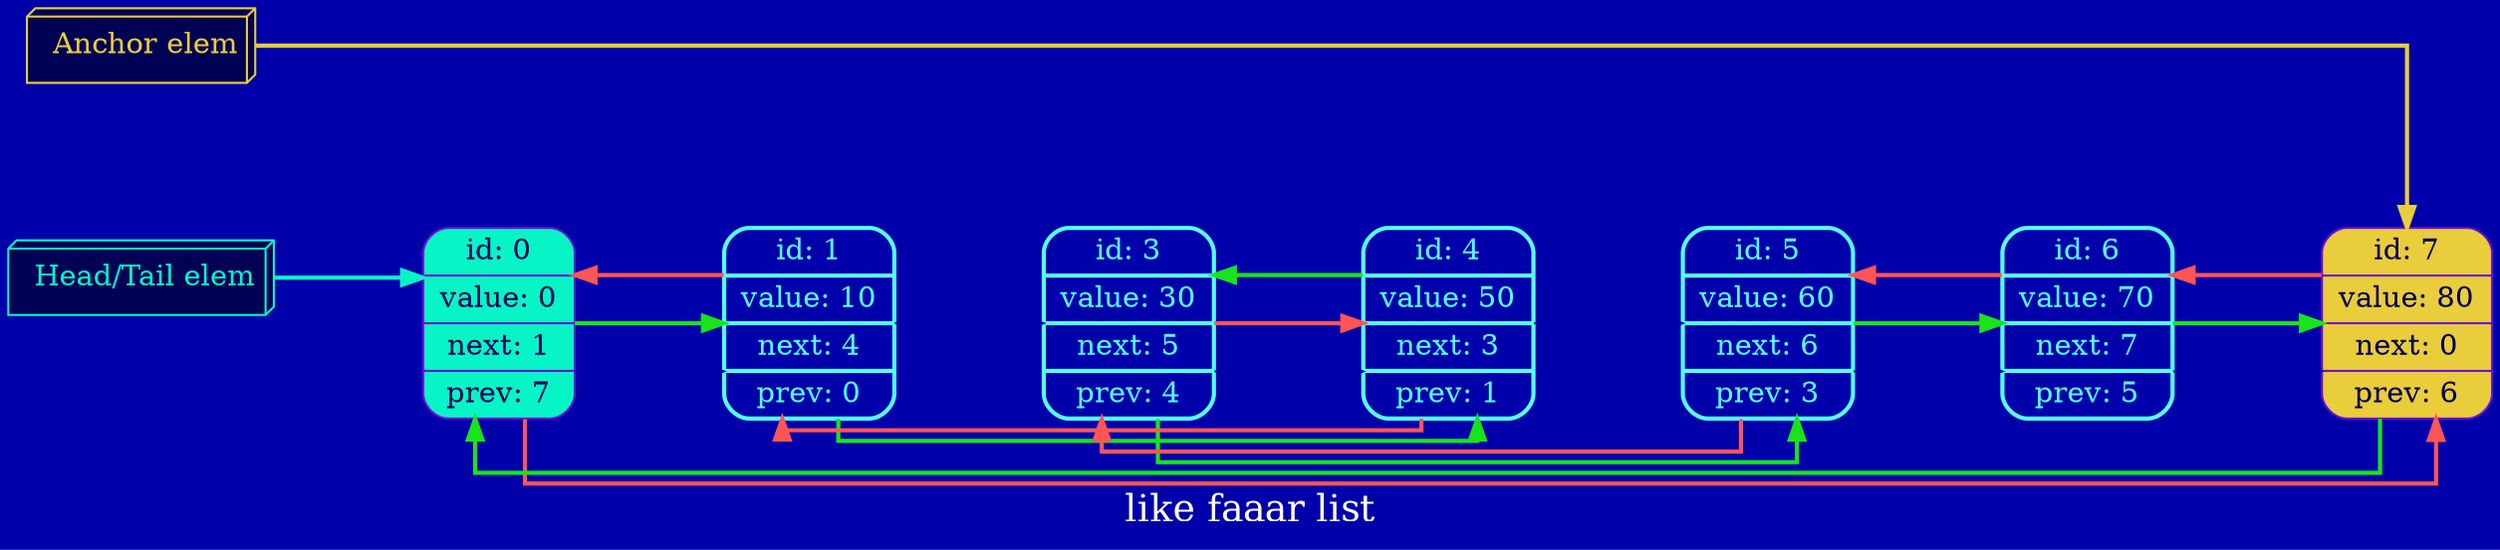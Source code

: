 digraph List {
  graph [
  charset = "UTF-8";
  label = "like faaar list"
    bgcolor   = "#0000aa", 
fontcolor = white, 
fontsize  = 18, 
 style = "rounded",   
rankdir = LR, 
splines = ortho  
ranksep = 1.0, 
nodesep = 0.9
 ];
node0[shape = Mrecord; style = filled; fillcolor = "#07f5c6"; color = "#6d0dd4"; fontcolor = "#000055"; label = " {id: 0} | {value: 0} | {next: 1} | {prev: 7}"]; 
node01[shape = box3d; style = filled; fillcolor = "#000055"; color = "#07f5c6"; fontcolor = "#07f5c6"; label = " Head/Tail elem"]; 
node1[shape = Mrecord; style = bold; fillcolor = "#0000aa"; color = "#55ffff"; fontcolor = "#55ffff"; label = " {id: 1} | {value: 10} | {next: 4} | {prev: 0}"]; 
node3[shape = Mrecord; style = bold; fillcolor = "#0000aa"; color = "#55ffff"; fontcolor = "#55ffff"; label = " {id: 3} | {value: 30} | {next: 5} | {prev: 4}"]; 
node4[shape = Mrecord; style = bold; fillcolor = "#0000aa"; color = "#55ffff"; fontcolor = "#55ffff"; label = " {id: 4} | {value: 50} | {next: 3} | {prev: 1}"]; 
node5[shape = Mrecord; style = bold; fillcolor = "#0000aa"; color = "#55ffff"; fontcolor = "#55ffff"; label = " {id: 5} | {value: 60} | {next: 6} | {prev: 3}"]; 
node6[shape = Mrecord; style = bold; fillcolor = "#0000aa"; color = "#55ffff"; fontcolor = "#55ffff"; label = " {id: 6} | {value: 70} | {next: 7} | {prev: 5}"]; 
node7[shape = Mrecord; style = filled; fillcolor = "#eacd3b"; color = "#6d0dd4"; fontcolor = "#000055"; label = " {id: 7} | {value: 80} | {next: 0} | {prev: 6}"]; 
node00[shape = box3d; style = filled; fillcolor = "#000055"; color = "#eacd3b"; fontcolor = "#eacd3b"; label = " Anchor elem"]; 

node0 -> node1 [color = "#0000aa"; weight = 1000;];
node1 -> node3 [color = "#0000aa"; weight = 1000;];
node3 -> node4 [color = "#0000aa"; weight = 1000;];
node4 -> node5 [color = "#0000aa"; weight = 1000;];
node5 -> node6 [color = "#0000aa"; weight = 1000;];
node6 -> node7 [color = "#0000aa"; weight = 1000;];

node0 -> node1 [color = "#18e41b" ;style="bold";  weight = 0;];
node1 -> node4 [color = "#18e41b" ;style="bold";  weight = 0;];
node4 -> node3 [color = "#18e41b" ;style="bold";  weight = 0;];
node3 -> node5 [color = "#18e41b" ;style="bold";  weight = 0;];
node5 -> node6 [color = "#18e41b" ;style="bold";  weight = 0;];
node6 -> node7 [color = "#18e41b" ;style="bold";  weight = 0;];
node7 -> node0 [color = "#18e41b" ;style="bold";  weight = 0;];

node0 -> node7 [color = "#ff5555" ; style="bold"; weight = 0; constraint = false;];
node1 -> node0 [color = "#ff5555" ; style="bold"; weight = 0; constraint = false;];
node4 -> node1 [color = "#ff5555" ; style="bold"; weight = 0; constraint = false;];
node3 -> node4 [color = "#ff5555" ; style="bold"; weight = 0; constraint = false;];
node5 -> node3 [color = "#ff5555" ; style="bold"; weight = 0; constraint = false;];
node6 -> node5 [color = "#ff5555" ; style="bold"; weight = 0; constraint = false;];
node7 -> node6 [color = "#ff5555" ; style="bold"; weight = 0; constraint = false;];

node00 -> node7 [color = "#eacd3b" ; style="bold"; weight = 0;];
node01 -> node0  [color = "#07f5c6" ; style="bold"; weight = 0;];
}
